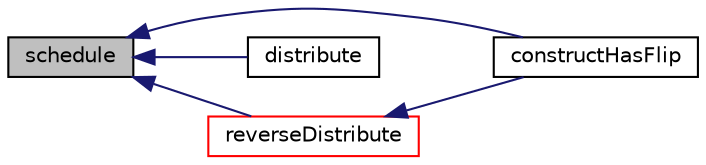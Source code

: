 digraph "schedule"
{
  bgcolor="transparent";
  edge [fontname="Helvetica",fontsize="10",labelfontname="Helvetica",labelfontsize="10"];
  node [fontname="Helvetica",fontsize="10",shape=record];
  rankdir="LR";
  Node1 [label="schedule",height=0.2,width=0.4,color="black", fillcolor="grey75", style="filled", fontcolor="black"];
  Node1 -> Node2 [dir="back",color="midnightblue",fontsize="10",style="solid",fontname="Helvetica"];
  Node2 [label="constructHasFlip",height=0.2,width=0.4,color="black",URL="$a01438.html#aab5698d82a7bbb8180f44c85dfe28c9c",tooltip="Does constructMap include a sign. "];
  Node1 -> Node3 [dir="back",color="midnightblue",fontsize="10",style="solid",fontname="Helvetica"];
  Node3 [label="distribute",height=0.2,width=0.4,color="black",URL="$a01438.html#a885e84108b863b7c83fc5251c59afaba",tooltip="Distribute data using default commsType. "];
  Node1 -> Node4 [dir="back",color="midnightblue",fontsize="10",style="solid",fontname="Helvetica"];
  Node4 [label="reverseDistribute",height=0.2,width=0.4,color="red",URL="$a01438.html#a9d229b360ea27c1bda4023a0296a0d51",tooltip="Reverse distribute data using default commsType. "];
  Node4 -> Node2 [dir="back",color="midnightblue",fontsize="10",style="solid",fontname="Helvetica"];
}
